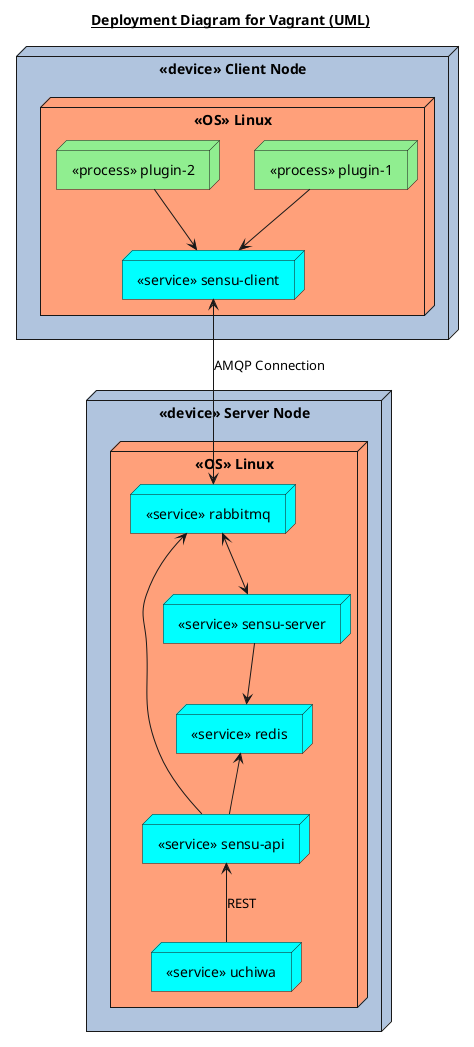 @startuml
title __Deployment Diagram for Vagrant (UML)__

'left to right direction

node "<<device>> Server Node" as server #LightSteelBlue {
    node "<<OS>> Linux" as slinux #LightSalmon {
    
        node "<<service>> sensu-server" as ser #Aqua
        node "<<service>> sensu-api" as api #Aqua
        node "<<service>> uchiwa" as uch #Aqua
        node "<<service>> rabbitmq" as rab #Aqua
        node "<<service>> redis" as red #Aqua
    }
}

node "<<device>> Client Node" as client #LightSteelBlue {
    node "<<OS>> Linux" as clinux #LightSalmon {
        node "<<service>> sensu-client" as cli #Aqua
        node "<<process>> plugin-1" as p1 #lightgreen
        node "<<process>> plugin-2" as p2 #lightgreen
    }
}

p1 --> cli
p2 --> cli

uch -up-> api : REST
api -up-> red
api -up-> rab

cli <--> rab : AMQP Connection
rab <--> ser
ser --> red

@enduml
